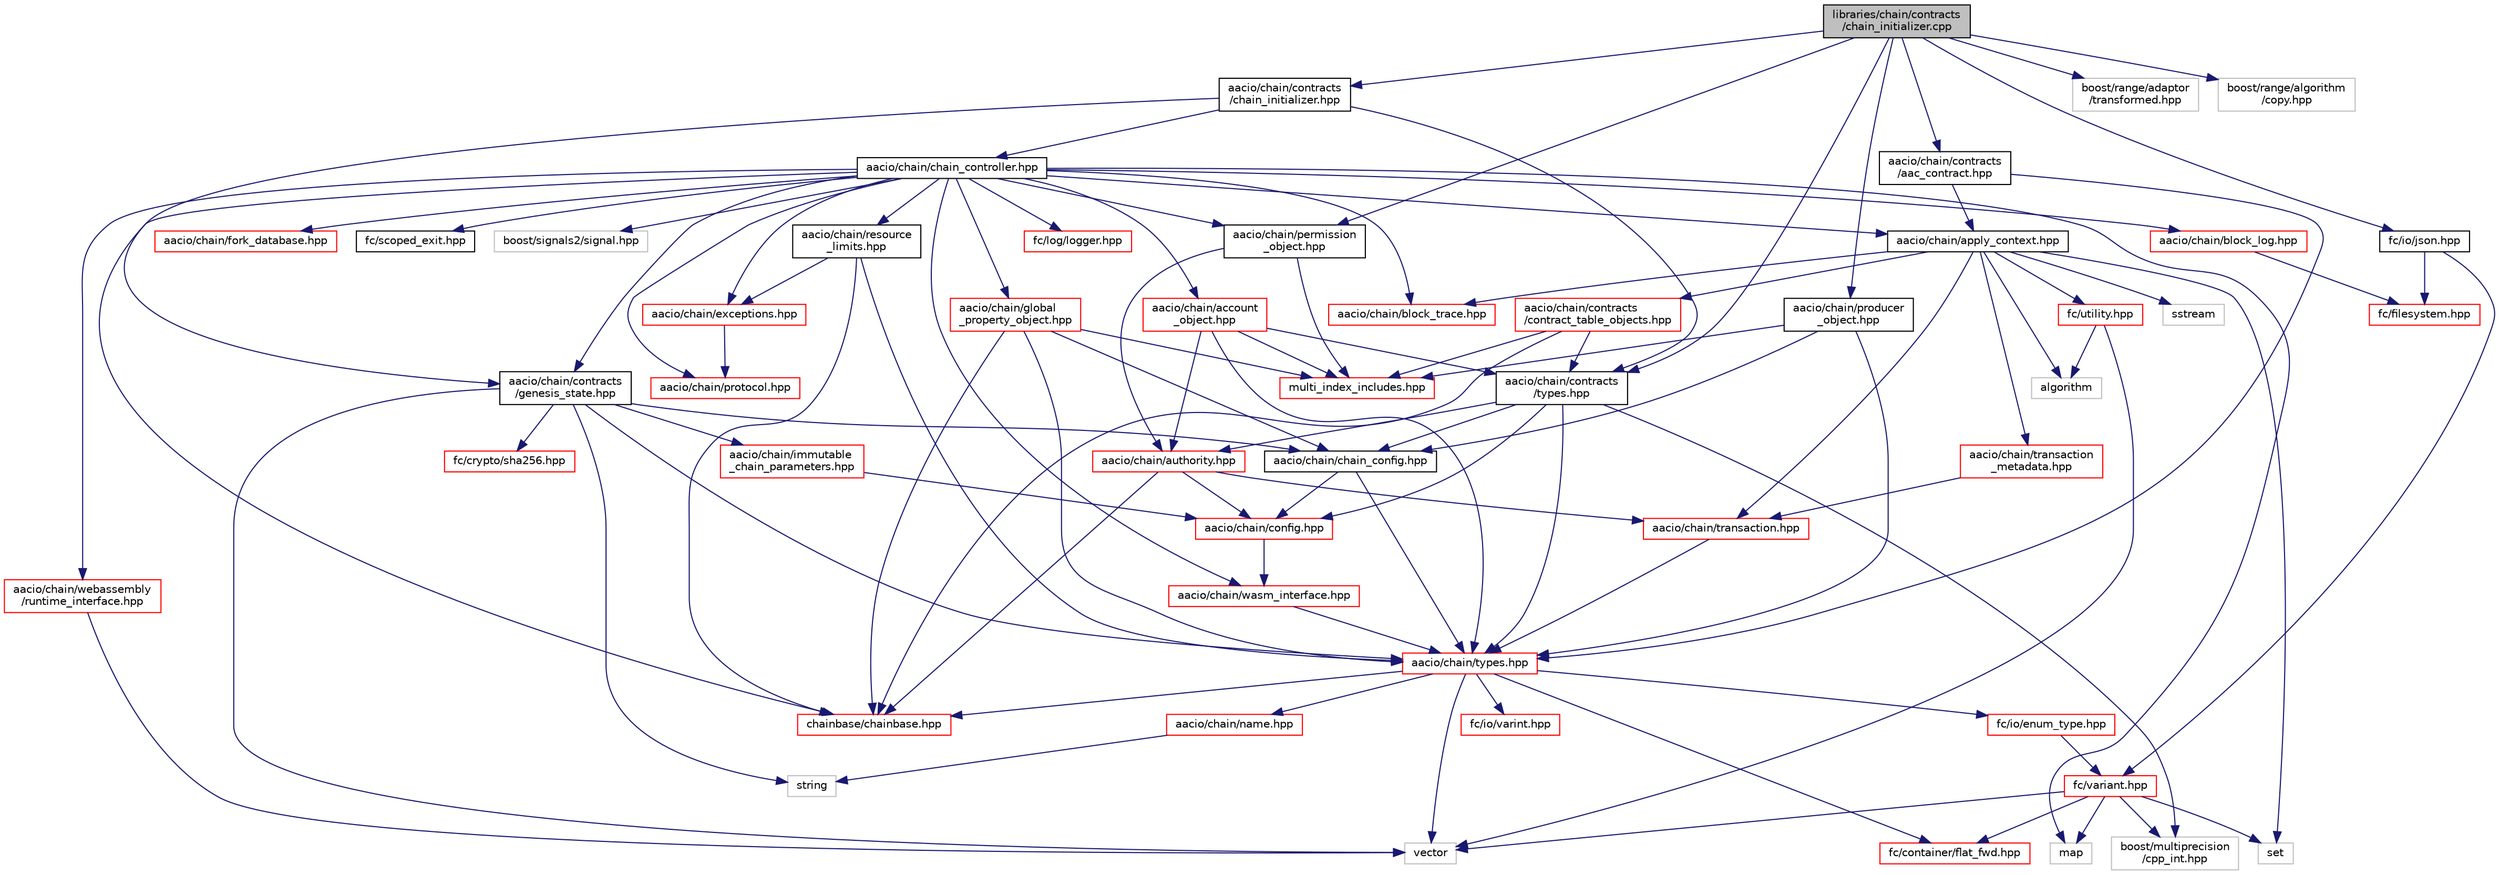 digraph "libraries/chain/contracts/chain_initializer.cpp"
{
  edge [fontname="Helvetica",fontsize="10",labelfontname="Helvetica",labelfontsize="10"];
  node [fontname="Helvetica",fontsize="10",shape=record];
  Node0 [label="libraries/chain/contracts\l/chain_initializer.cpp",height=0.2,width=0.4,color="black", fillcolor="grey75", style="filled", fontcolor="black"];
  Node0 -> Node1 [color="midnightblue",fontsize="10",style="solid"];
  Node1 [label="aacio/chain/contracts\l/chain_initializer.hpp",height=0.2,width=0.4,color="black", fillcolor="white", style="filled",URL="$chain__initializer_8hpp.html"];
  Node1 -> Node2 [color="midnightblue",fontsize="10",style="solid"];
  Node2 [label="aacio/chain/contracts\l/genesis_state.hpp",height=0.2,width=0.4,color="black", fillcolor="white", style="filled",URL="$genesis__state_8hpp.html"];
  Node2 -> Node3 [color="midnightblue",fontsize="10",style="solid"];
  Node3 [label="aacio/chain/chain_config.hpp",height=0.2,width=0.4,color="black", fillcolor="white", style="filled",URL="$chain__config_8hpp.html"];
  Node3 -> Node4 [color="midnightblue",fontsize="10",style="solid"];
  Node4 [label="aacio/chain/types.hpp",height=0.2,width=0.4,color="red", fillcolor="white", style="filled",URL="$libraries_2chain_2include_2aacio_2chain_2types_8hpp.html"];
  Node4 -> Node5 [color="midnightblue",fontsize="10",style="solid"];
  Node5 [label="aacio/chain/name.hpp",height=0.2,width=0.4,color="red", fillcolor="white", style="filled",URL="$name_8hpp_source.html"];
  Node5 -> Node6 [color="midnightblue",fontsize="10",style="solid"];
  Node6 [label="string",height=0.2,width=0.4,color="grey75", fillcolor="white", style="filled"];
  Node4 -> Node35 [color="midnightblue",fontsize="10",style="solid"];
  Node35 [label="chainbase/chainbase.hpp",height=0.2,width=0.4,color="red", fillcolor="white", style="filled",URL="$chainbase_8hpp_source.html"];
  Node4 -> Node29 [color="midnightblue",fontsize="10",style="solid"];
  Node29 [label="fc/container/flat_fwd.hpp",height=0.2,width=0.4,color="red", fillcolor="white", style="filled",URL="$flat__fwd_8hpp_source.html"];
  Node4 -> Node59 [color="midnightblue",fontsize="10",style="solid"];
  Node59 [label="fc/io/varint.hpp",height=0.2,width=0.4,color="red", fillcolor="white", style="filled",URL="$libraries_2fc_2include_2fc_2io_2varint_8hpp_source.html"];
  Node4 -> Node61 [color="midnightblue",fontsize="10",style="solid"];
  Node61 [label="fc/io/enum_type.hpp",height=0.2,width=0.4,color="red", fillcolor="white", style="filled",URL="$enum__type_8hpp_source.html"];
  Node61 -> Node65 [color="midnightblue",fontsize="10",style="solid"];
  Node65 [label="fc/variant.hpp",height=0.2,width=0.4,color="red", fillcolor="white", style="filled",URL="$variant_8hpp_source.html"];
  Node65 -> Node22 [color="midnightblue",fontsize="10",style="solid"];
  Node22 [label="map",height=0.2,width=0.4,color="grey75", fillcolor="white", style="filled"];
  Node65 -> Node67 [color="midnightblue",fontsize="10",style="solid"];
  Node67 [label="set",height=0.2,width=0.4,color="grey75", fillcolor="white", style="filled"];
  Node65 -> Node12 [color="midnightblue",fontsize="10",style="solid"];
  Node12 [label="vector",height=0.2,width=0.4,color="grey75", fillcolor="white", style="filled"];
  Node65 -> Node29 [color="midnightblue",fontsize="10",style="solid"];
  Node65 -> Node71 [color="midnightblue",fontsize="10",style="solid"];
  Node71 [label="boost/multiprecision\l/cpp_int.hpp",height=0.2,width=0.4,color="grey75", fillcolor="white", style="filled"];
  Node4 -> Node12 [color="midnightblue",fontsize="10",style="solid"];
  Node3 -> Node123 [color="midnightblue",fontsize="10",style="solid"];
  Node123 [label="aacio/chain/config.hpp",height=0.2,width=0.4,color="red", fillcolor="white", style="filled",URL="$libraries_2chain_2include_2aacio_2chain_2config_8hpp.html"];
  Node123 -> Node126 [color="midnightblue",fontsize="10",style="solid"];
  Node126 [label="aacio/chain/wasm_interface.hpp",height=0.2,width=0.4,color="red", fillcolor="white", style="filled",URL="$wasm__interface_8hpp_source.html"];
  Node126 -> Node4 [color="midnightblue",fontsize="10",style="solid"];
  Node2 -> Node4 [color="midnightblue",fontsize="10",style="solid"];
  Node2 -> Node144 [color="midnightblue",fontsize="10",style="solid"];
  Node144 [label="aacio/chain/immutable\l_chain_parameters.hpp",height=0.2,width=0.4,color="red", fillcolor="white", style="filled",URL="$immutable__chain__parameters_8hpp.html"];
  Node144 -> Node123 [color="midnightblue",fontsize="10",style="solid"];
  Node2 -> Node115 [color="midnightblue",fontsize="10",style="solid"];
  Node115 [label="fc/crypto/sha256.hpp",height=0.2,width=0.4,color="red", fillcolor="white", style="filled",URL="$sha256_8hpp_source.html"];
  Node2 -> Node6 [color="midnightblue",fontsize="10",style="solid"];
  Node2 -> Node12 [color="midnightblue",fontsize="10",style="solid"];
  Node1 -> Node145 [color="midnightblue",fontsize="10",style="solid"];
  Node145 [label="aacio/chain/contracts\l/types.hpp",height=0.2,width=0.4,color="black", fillcolor="white", style="filled",URL="$libraries_2chain_2include_2aacio_2chain_2contracts_2types_8hpp_source.html"];
  Node145 -> Node146 [color="midnightblue",fontsize="10",style="solid"];
  Node146 [label="aacio/chain/authority.hpp",height=0.2,width=0.4,color="red", fillcolor="white", style="filled",URL="$authority_8hpp.html"];
  Node146 -> Node35 [color="midnightblue",fontsize="10",style="solid"];
  Node146 -> Node147 [color="midnightblue",fontsize="10",style="solid"];
  Node147 [label="aacio/chain/transaction.hpp",height=0.2,width=0.4,color="red", fillcolor="white", style="filled",URL="$libraries_2chain_2include_2aacio_2chain_2transaction_8hpp.html"];
  Node147 -> Node4 [color="midnightblue",fontsize="10",style="solid"];
  Node146 -> Node123 [color="midnightblue",fontsize="10",style="solid"];
  Node145 -> Node3 [color="midnightblue",fontsize="10",style="solid"];
  Node145 -> Node123 [color="midnightblue",fontsize="10",style="solid"];
  Node145 -> Node4 [color="midnightblue",fontsize="10",style="solid"];
  Node145 -> Node71 [color="midnightblue",fontsize="10",style="solid"];
  Node1 -> Node150 [color="midnightblue",fontsize="10",style="solid"];
  Node150 [label="aacio/chain/chain_controller.hpp",height=0.2,width=0.4,color="black", fillcolor="white", style="filled",URL="$chain__controller_8hpp.html"];
  Node150 -> Node151 [color="midnightblue",fontsize="10",style="solid"];
  Node151 [label="aacio/chain/global\l_property_object.hpp",height=0.2,width=0.4,color="red", fillcolor="white", style="filled",URL="$global__property__object_8hpp.html"];
  Node151 -> Node4 [color="midnightblue",fontsize="10",style="solid"];
  Node151 -> Node3 [color="midnightblue",fontsize="10",style="solid"];
  Node151 -> Node35 [color="midnightblue",fontsize="10",style="solid"];
  Node151 -> Node156 [color="midnightblue",fontsize="10",style="solid"];
  Node156 [label="multi_index_includes.hpp",height=0.2,width=0.4,color="red", fillcolor="white", style="filled",URL="$multi__index__includes_8hpp.html"];
  Node150 -> Node161 [color="midnightblue",fontsize="10",style="solid"];
  Node161 [label="aacio/chain/account\l_object.hpp",height=0.2,width=0.4,color="red", fillcolor="white", style="filled",URL="$account__object_8hpp.html"];
  Node161 -> Node4 [color="midnightblue",fontsize="10",style="solid"];
  Node161 -> Node146 [color="midnightblue",fontsize="10",style="solid"];
  Node161 -> Node145 [color="midnightblue",fontsize="10",style="solid"];
  Node161 -> Node156 [color="midnightblue",fontsize="10",style="solid"];
  Node150 -> Node162 [color="midnightblue",fontsize="10",style="solid"];
  Node162 [label="aacio/chain/permission\l_object.hpp",height=0.2,width=0.4,color="black", fillcolor="white", style="filled",URL="$permission__object_8hpp.html"];
  Node162 -> Node146 [color="midnightblue",fontsize="10",style="solid"];
  Node162 -> Node156 [color="midnightblue",fontsize="10",style="solid"];
  Node150 -> Node163 [color="midnightblue",fontsize="10",style="solid"];
  Node163 [label="aacio/chain/fork_database.hpp",height=0.2,width=0.4,color="red", fillcolor="white", style="filled",URL="$fork__database_8hpp.html"];
  Node150 -> Node166 [color="midnightblue",fontsize="10",style="solid"];
  Node166 [label="aacio/chain/block_log.hpp",height=0.2,width=0.4,color="red", fillcolor="white", style="filled",URL="$block__log_8hpp.html"];
  Node166 -> Node93 [color="midnightblue",fontsize="10",style="solid"];
  Node93 [label="fc/filesystem.hpp",height=0.2,width=0.4,color="red", fillcolor="white", style="filled",URL="$filesystem_8hpp_source.html"];
  Node150 -> Node167 [color="midnightblue",fontsize="10",style="solid"];
  Node167 [label="aacio/chain/block_trace.hpp",height=0.2,width=0.4,color="red", fillcolor="white", style="filled",URL="$block__trace_8hpp.html"];
  Node150 -> Node35 [color="midnightblue",fontsize="10",style="solid"];
  Node150 -> Node169 [color="midnightblue",fontsize="10",style="solid"];
  Node169 [label="fc/scoped_exit.hpp",height=0.2,width=0.4,color="black", fillcolor="white", style="filled",URL="$scoped__exit_8hpp_source.html"];
  Node150 -> Node170 [color="midnightblue",fontsize="10",style="solid"];
  Node170 [label="boost/signals2/signal.hpp",height=0.2,width=0.4,color="grey75", fillcolor="white", style="filled"];
  Node150 -> Node171 [color="midnightblue",fontsize="10",style="solid"];
  Node171 [label="aacio/chain/protocol.hpp",height=0.2,width=0.4,color="red", fillcolor="white", style="filled",URL="$libraries_2chain_2include_2aacio_2chain_2protocol_8hpp.html"];
  Node150 -> Node172 [color="midnightblue",fontsize="10",style="solid"];
  Node172 [label="aacio/chain/apply_context.hpp",height=0.2,width=0.4,color="black", fillcolor="white", style="filled",URL="$apply__context_8hpp.html"];
  Node172 -> Node167 [color="midnightblue",fontsize="10",style="solid"];
  Node172 -> Node147 [color="midnightblue",fontsize="10",style="solid"];
  Node172 -> Node173 [color="midnightblue",fontsize="10",style="solid"];
  Node173 [label="aacio/chain/transaction\l_metadata.hpp",height=0.2,width=0.4,color="red", fillcolor="white", style="filled",URL="$transaction__metadata_8hpp.html"];
  Node173 -> Node147 [color="midnightblue",fontsize="10",style="solid"];
  Node172 -> Node174 [color="midnightblue",fontsize="10",style="solid"];
  Node174 [label="aacio/chain/contracts\l/contract_table_objects.hpp",height=0.2,width=0.4,color="red", fillcolor="white", style="filled",URL="$contract__table__objects_8hpp.html"];
  Node174 -> Node145 [color="midnightblue",fontsize="10",style="solid"];
  Node174 -> Node156 [color="midnightblue",fontsize="10",style="solid"];
  Node174 -> Node35 [color="midnightblue",fontsize="10",style="solid"];
  Node172 -> Node8 [color="midnightblue",fontsize="10",style="solid"];
  Node8 [label="fc/utility.hpp",height=0.2,width=0.4,color="red", fillcolor="white", style="filled",URL="$utility_8hpp_source.html"];
  Node8 -> Node10 [color="midnightblue",fontsize="10",style="solid"];
  Node10 [label="algorithm",height=0.2,width=0.4,color="grey75", fillcolor="white", style="filled"];
  Node8 -> Node12 [color="midnightblue",fontsize="10",style="solid"];
  Node172 -> Node177 [color="midnightblue",fontsize="10",style="solid"];
  Node177 [label="sstream",height=0.2,width=0.4,color="grey75", fillcolor="white", style="filled"];
  Node172 -> Node10 [color="midnightblue",fontsize="10",style="solid"];
  Node172 -> Node67 [color="midnightblue",fontsize="10",style="solid"];
  Node150 -> Node178 [color="midnightblue",fontsize="10",style="solid"];
  Node178 [label="aacio/chain/exceptions.hpp",height=0.2,width=0.4,color="red", fillcolor="white", style="filled",URL="$exceptions_8hpp.html"];
  Node178 -> Node171 [color="midnightblue",fontsize="10",style="solid"];
  Node150 -> Node2 [color="midnightblue",fontsize="10",style="solid"];
  Node150 -> Node180 [color="midnightblue",fontsize="10",style="solid"];
  Node180 [label="aacio/chain/resource\l_limits.hpp",height=0.2,width=0.4,color="black", fillcolor="white", style="filled",URL="$resource__limits_8hpp_source.html"];
  Node180 -> Node178 [color="midnightblue",fontsize="10",style="solid"];
  Node180 -> Node4 [color="midnightblue",fontsize="10",style="solid"];
  Node180 -> Node35 [color="midnightblue",fontsize="10",style="solid"];
  Node150 -> Node126 [color="midnightblue",fontsize="10",style="solid"];
  Node150 -> Node181 [color="midnightblue",fontsize="10",style="solid"];
  Node181 [label="aacio/chain/webassembly\l/runtime_interface.hpp",height=0.2,width=0.4,color="red", fillcolor="white", style="filled",URL="$runtime__interface_8hpp_source.html"];
  Node181 -> Node12 [color="midnightblue",fontsize="10",style="solid"];
  Node150 -> Node77 [color="midnightblue",fontsize="10",style="solid"];
  Node77 [label="fc/log/logger.hpp",height=0.2,width=0.4,color="red", fillcolor="white", style="filled",URL="$logger_8hpp_source.html"];
  Node150 -> Node22 [color="midnightblue",fontsize="10",style="solid"];
  Node0 -> Node182 [color="midnightblue",fontsize="10",style="solid"];
  Node182 [label="aacio/chain/contracts\l/aac_contract.hpp",height=0.2,width=0.4,color="black", fillcolor="white", style="filled",URL="$aac__contract_8hpp.html"];
  Node182 -> Node172 [color="midnightblue",fontsize="10",style="solid"];
  Node182 -> Node4 [color="midnightblue",fontsize="10",style="solid"];
  Node0 -> Node145 [color="midnightblue",fontsize="10",style="solid"];
  Node0 -> Node183 [color="midnightblue",fontsize="10",style="solid"];
  Node183 [label="aacio/chain/producer\l_object.hpp",height=0.2,width=0.4,color="black", fillcolor="white", style="filled",URL="$producer__object_8hpp.html"];
  Node183 -> Node4 [color="midnightblue",fontsize="10",style="solid"];
  Node183 -> Node3 [color="midnightblue",fontsize="10",style="solid"];
  Node183 -> Node156 [color="midnightblue",fontsize="10",style="solid"];
  Node0 -> Node162 [color="midnightblue",fontsize="10",style="solid"];
  Node0 -> Node184 [color="midnightblue",fontsize="10",style="solid"];
  Node184 [label="fc/io/json.hpp",height=0.2,width=0.4,color="black", fillcolor="white", style="filled",URL="$json_8hpp_source.html"];
  Node184 -> Node65 [color="midnightblue",fontsize="10",style="solid"];
  Node184 -> Node93 [color="midnightblue",fontsize="10",style="solid"];
  Node0 -> Node185 [color="midnightblue",fontsize="10",style="solid"];
  Node185 [label="boost/range/adaptor\l/transformed.hpp",height=0.2,width=0.4,color="grey75", fillcolor="white", style="filled"];
  Node0 -> Node186 [color="midnightblue",fontsize="10",style="solid"];
  Node186 [label="boost/range/algorithm\l/copy.hpp",height=0.2,width=0.4,color="grey75", fillcolor="white", style="filled"];
}
